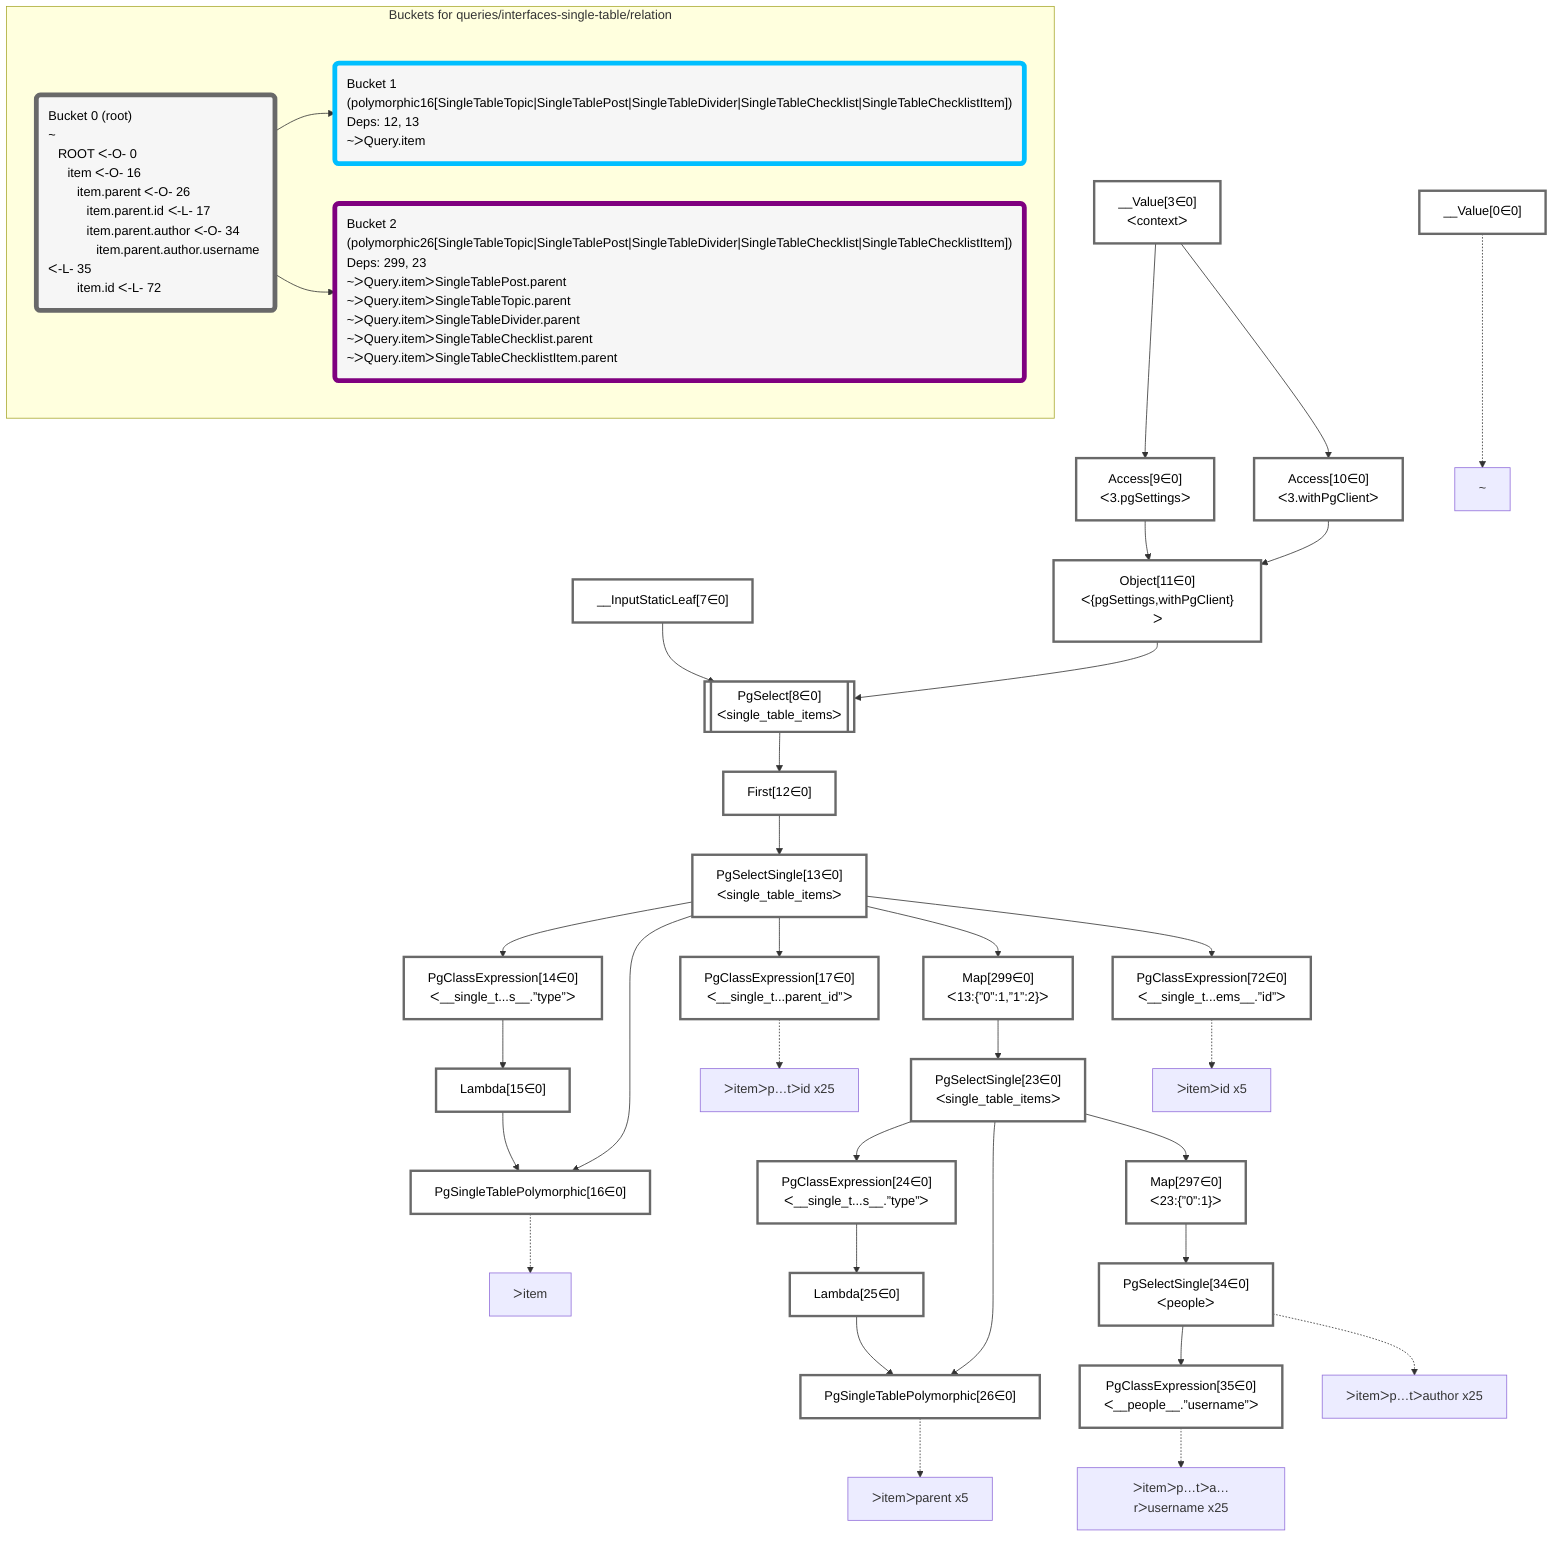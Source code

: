 graph TD
    classDef path fill:#eee,stroke:#000,color:#000
    classDef plan fill:#fff,stroke-width:3px,color:#000
    classDef itemplan fill:#fff,stroke-width:6px,color:#000
    classDef sideeffectplan fill:#f00,stroke-width:6px,color:#000
    classDef bucket fill:#f6f6f6,color:#000,stroke-width:6px,text-align:left


    %% define plans
    __Value0["__Value[0∈0]"]:::plan
    __Value3["__Value[3∈0]<br />ᐸcontextᐳ"]:::plan
    __InputStaticLeaf7["__InputStaticLeaf[7∈0]"]:::plan
    Access9["Access[9∈0]<br />ᐸ3.pgSettingsᐳ"]:::plan
    Access10["Access[10∈0]<br />ᐸ3.withPgClientᐳ"]:::plan
    Object11["Object[11∈0]<br />ᐸ{pgSettings,withPgClient}ᐳ"]:::plan
    PgSelect8[["PgSelect[8∈0]<br />ᐸsingle_table_itemsᐳ"]]:::plan
    First12["First[12∈0]"]:::plan
    PgSelectSingle13["PgSelectSingle[13∈0]<br />ᐸsingle_table_itemsᐳ"]:::plan
    PgClassExpression14["PgClassExpression[14∈0]<br />ᐸ__single_t...s__.”type”ᐳ"]:::plan
    Lambda15["Lambda[15∈0]"]:::plan
    PgSingleTablePolymorphic16["PgSingleTablePolymorphic[16∈0]"]:::plan
    PgClassExpression17["PgClassExpression[17∈0]<br />ᐸ__single_t...parent_id”ᐳ"]:::plan
    Map299["Map[299∈0]<br />ᐸ13:{”0”:1,”1”:2}ᐳ"]:::plan
    PgSelectSingle23["PgSelectSingle[23∈0]<br />ᐸsingle_table_itemsᐳ"]:::plan
    PgClassExpression24["PgClassExpression[24∈0]<br />ᐸ__single_t...s__.”type”ᐳ"]:::plan
    Lambda25["Lambda[25∈0]"]:::plan
    PgSingleTablePolymorphic26["PgSingleTablePolymorphic[26∈0]"]:::plan
    Map297["Map[297∈0]<br />ᐸ23:{”0”:1}ᐳ"]:::plan
    PgSelectSingle34["PgSelectSingle[34∈0]<br />ᐸpeopleᐳ"]:::plan
    PgClassExpression35["PgClassExpression[35∈0]<br />ᐸ__people__.”username”ᐳ"]:::plan
    PgClassExpression72["PgClassExpression[72∈0]<br />ᐸ__single_t...ems__.”id”ᐳ"]:::plan

    %% plan dependencies
    __Value3 --> Access9
    __Value3 --> Access10
    Access9 & Access10 --> Object11
    Object11 & __InputStaticLeaf7 --> PgSelect8
    PgSelect8 --> First12
    First12 --> PgSelectSingle13
    PgSelectSingle13 --> PgClassExpression14
    PgClassExpression14 --> Lambda15
    Lambda15 & PgSelectSingle13 --> PgSingleTablePolymorphic16
    PgSelectSingle13 --> PgClassExpression17
    PgSelectSingle13 --> Map299
    Map299 --> PgSelectSingle23
    PgSelectSingle23 --> PgClassExpression24
    PgClassExpression24 --> Lambda25
    Lambda25 & PgSelectSingle23 --> PgSingleTablePolymorphic26
    PgSelectSingle23 --> Map297
    Map297 --> PgSelectSingle34
    PgSelectSingle34 --> PgClassExpression35
    PgSelectSingle13 --> PgClassExpression72

    %% plan-to-path relationships
    P0["~"]
    __Value0 -.-> P0
    P16["ᐳitem"]
    PgSingleTablePolymorphic16 -.-> P16
    P17["ᐳitemᐳp…tᐳid x25"]
    PgClassExpression17 -.-> P17
    P26["ᐳitemᐳparent x5"]
    PgSingleTablePolymorphic26 -.-> P26
    P34["ᐳitemᐳp…tᐳauthor x25"]
    PgSelectSingle34 -.-> P34
    P35["ᐳitemᐳp…tᐳa…rᐳusername x25"]
    PgClassExpression35 -.-> P35
    P72["ᐳitemᐳid x5"]
    PgClassExpression72 -.-> P72

    subgraph "Buckets for queries/interfaces-single-table/relation"
    Bucket0("Bucket 0 (root)<br />~<br />⠀ROOT ᐸ-O- 0<br />⠀⠀item ᐸ-O- 16<br />⠀⠀⠀item.parent ᐸ-O- 26<br />⠀⠀⠀⠀item.parent.id ᐸ-L- 17<br />⠀⠀⠀⠀item.parent.author ᐸ-O- 34<br />⠀⠀⠀⠀⠀item.parent.author.username ᐸ-L- 35<br />⠀⠀⠀item.id ᐸ-L- 72"):::bucket
    classDef bucket0 stroke:#696969
    class Bucket0,__Value0,__Value3,__InputStaticLeaf7,PgSelect8,Access9,Access10,Object11,First12,PgSelectSingle13,PgClassExpression14,Lambda15,PgSingleTablePolymorphic16,PgClassExpression17,PgSelectSingle23,PgClassExpression24,Lambda25,PgSingleTablePolymorphic26,PgSelectSingle34,PgClassExpression35,PgClassExpression72,Map297,Map299 bucket0
    Bucket1("Bucket 1 (polymorphic16[SingleTableTopic|SingleTablePost|SingleTableDivider|SingleTableChecklist|SingleTableChecklistItem])<br />Deps: 12, 13<br />~ᐳQuery.item"):::bucket
    classDef bucket1 stroke:#00bfff
    class Bucket1 bucket1
    Bucket2("Bucket 2 (polymorphic26[SingleTableTopic|SingleTablePost|SingleTableDivider|SingleTableChecklist|SingleTableChecklistItem])<br />Deps: 299, 23<br />~ᐳQuery.itemᐳSingleTablePost.parent<br />~ᐳQuery.itemᐳSingleTableTopic.parent<br />~ᐳQuery.itemᐳSingleTableDivider.parent<br />~ᐳQuery.itemᐳSingleTableChecklist.parent<br />~ᐳQuery.itemᐳSingleTableChecklistItem.parent"):::bucket
    classDef bucket2 stroke:#7f007f
    class Bucket2 bucket2
    Bucket0 --> Bucket1 & Bucket2
    end